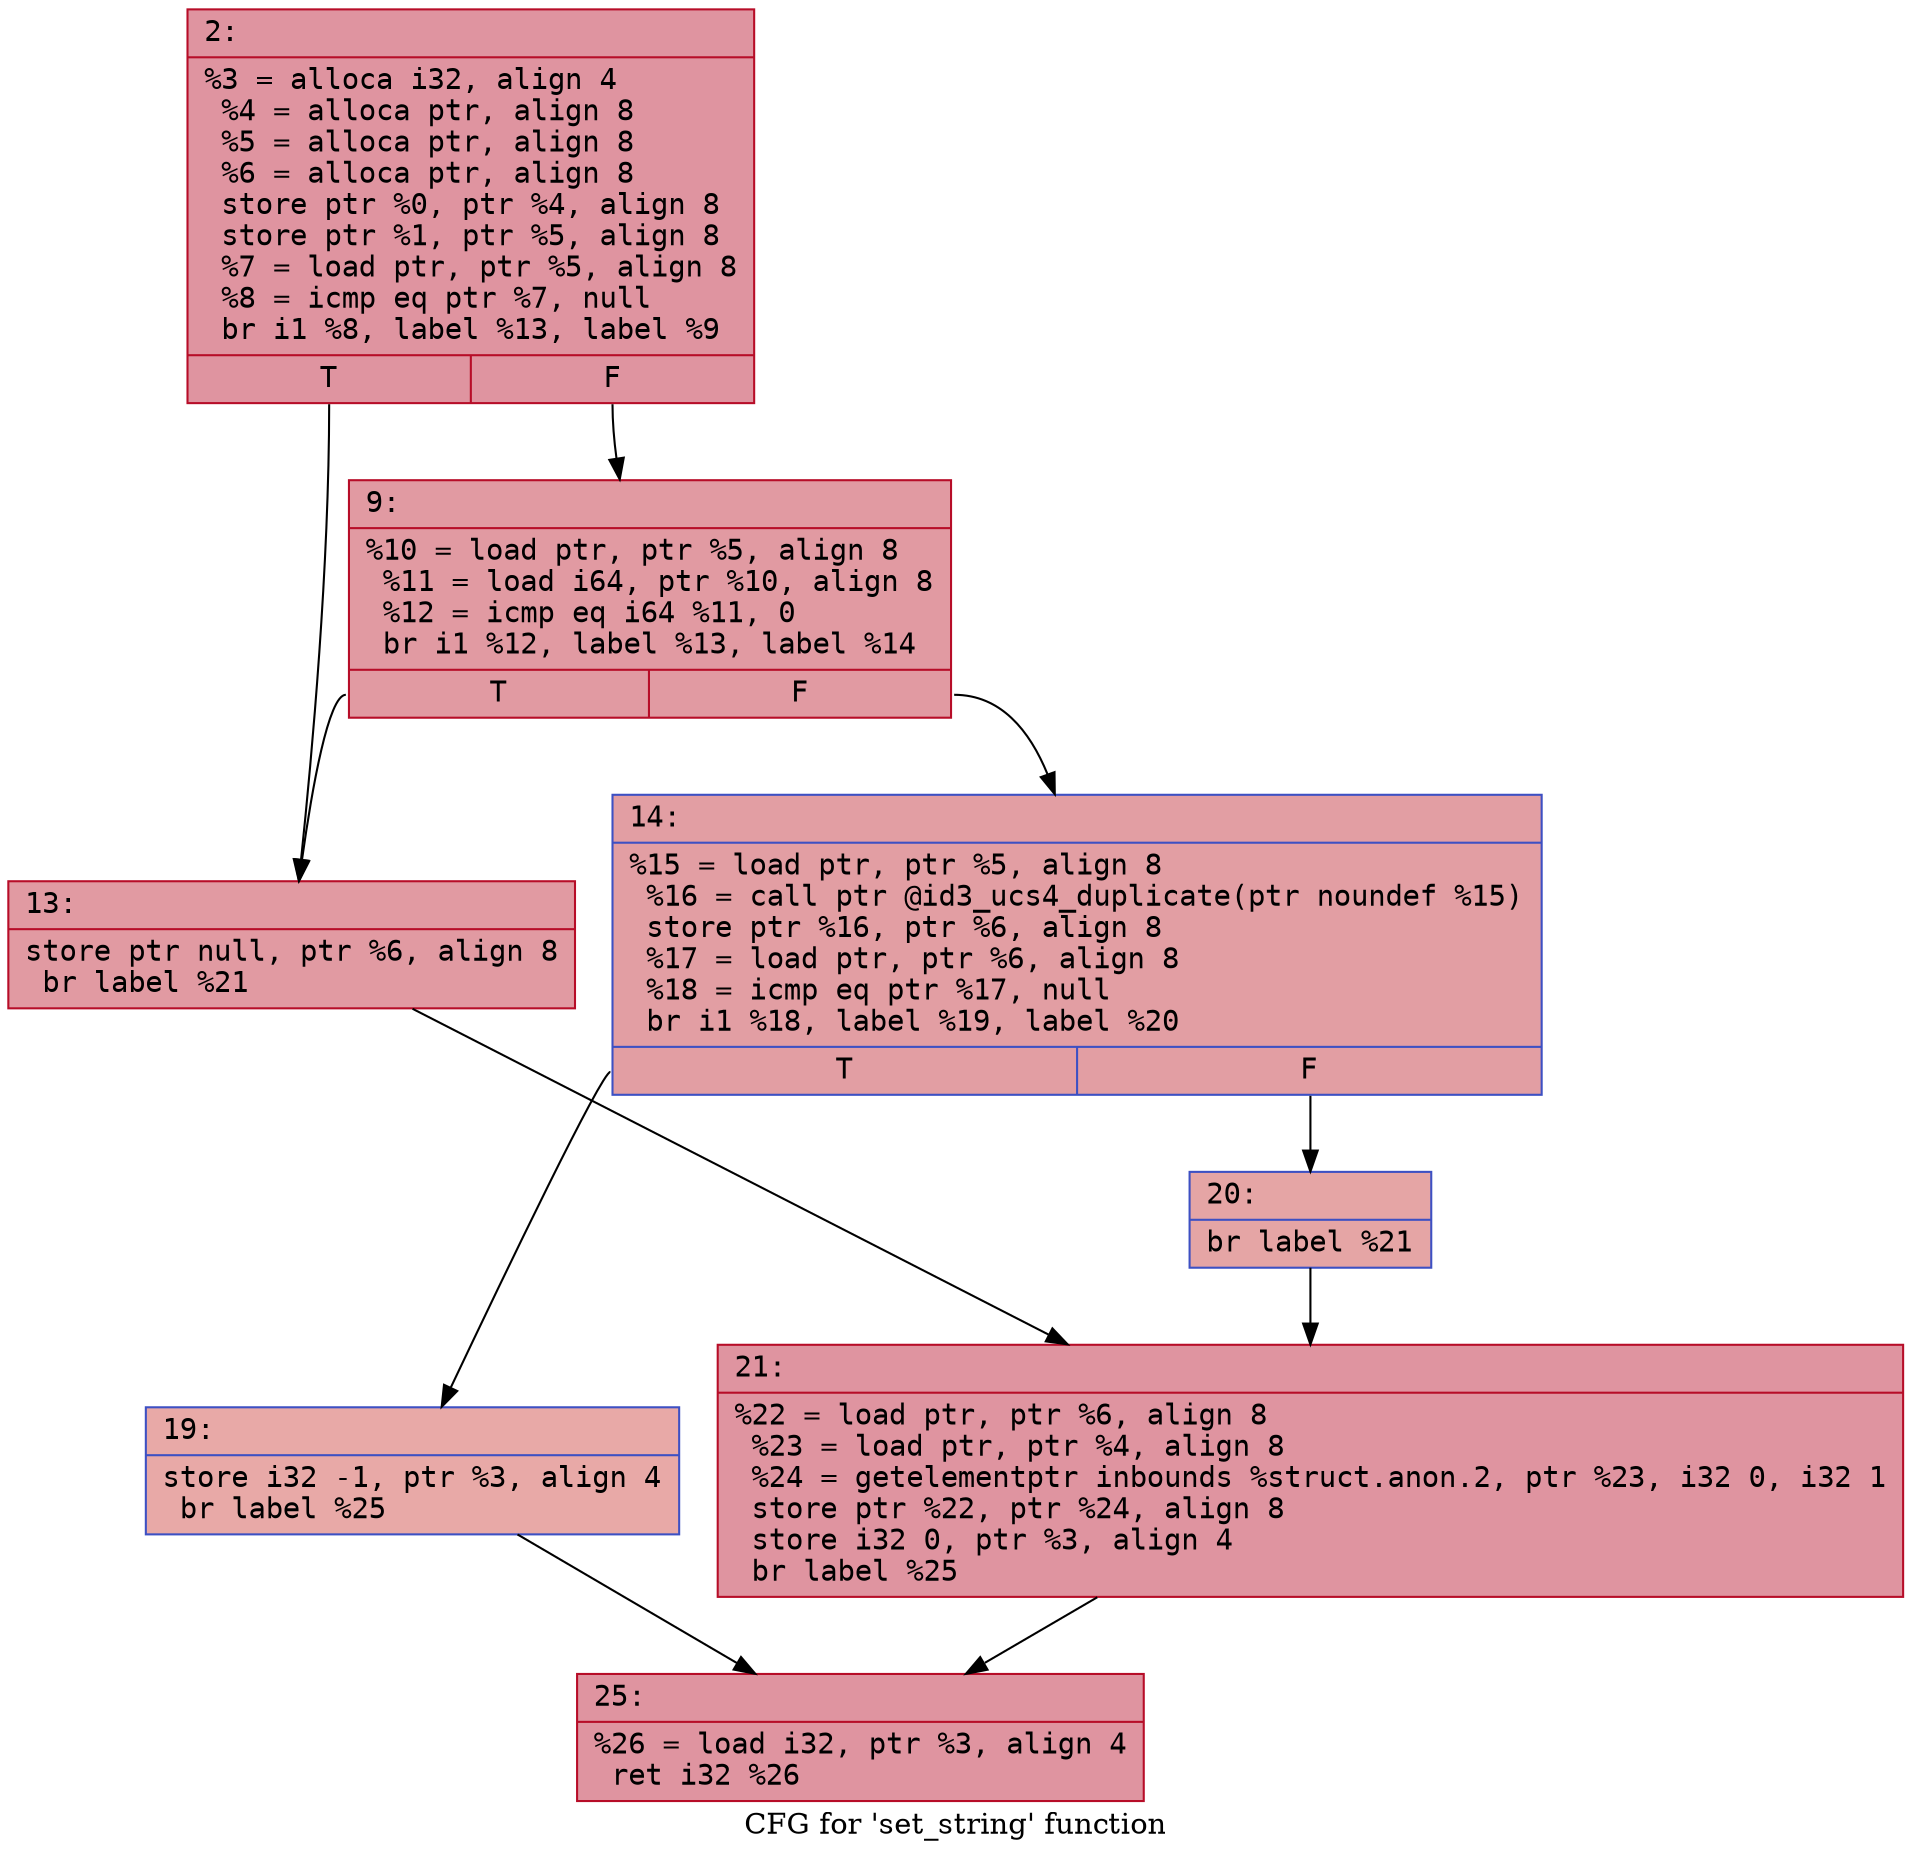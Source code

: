 digraph "CFG for 'set_string' function" {
	label="CFG for 'set_string' function";

	Node0x600001e51d60 [shape=record,color="#b70d28ff", style=filled, fillcolor="#b70d2870" fontname="Courier",label="{2:\l|  %3 = alloca i32, align 4\l  %4 = alloca ptr, align 8\l  %5 = alloca ptr, align 8\l  %6 = alloca ptr, align 8\l  store ptr %0, ptr %4, align 8\l  store ptr %1, ptr %5, align 8\l  %7 = load ptr, ptr %5, align 8\l  %8 = icmp eq ptr %7, null\l  br i1 %8, label %13, label %9\l|{<s0>T|<s1>F}}"];
	Node0x600001e51d60:s0 -> Node0x600001e51e00[tooltip="2 -> 13\nProbability 37.50%" ];
	Node0x600001e51d60:s1 -> Node0x600001e51db0[tooltip="2 -> 9\nProbability 62.50%" ];
	Node0x600001e51db0 [shape=record,color="#b70d28ff", style=filled, fillcolor="#bb1b2c70" fontname="Courier",label="{9:\l|  %10 = load ptr, ptr %5, align 8\l  %11 = load i64, ptr %10, align 8\l  %12 = icmp eq i64 %11, 0\l  br i1 %12, label %13, label %14\l|{<s0>T|<s1>F}}"];
	Node0x600001e51db0:s0 -> Node0x600001e51e00[tooltip="9 -> 13\nProbability 37.50%" ];
	Node0x600001e51db0:s1 -> Node0x600001e51e50[tooltip="9 -> 14\nProbability 62.50%" ];
	Node0x600001e51e00 [shape=record,color="#b70d28ff", style=filled, fillcolor="#bb1b2c70" fontname="Courier",label="{13:\l|  store ptr null, ptr %6, align 8\l  br label %21\l}"];
	Node0x600001e51e00 -> Node0x600001e51f40[tooltip="13 -> 21\nProbability 100.00%" ];
	Node0x600001e51e50 [shape=record,color="#3d50c3ff", style=filled, fillcolor="#be242e70" fontname="Courier",label="{14:\l|  %15 = load ptr, ptr %5, align 8\l  %16 = call ptr @id3_ucs4_duplicate(ptr noundef %15)\l  store ptr %16, ptr %6, align 8\l  %17 = load ptr, ptr %6, align 8\l  %18 = icmp eq ptr %17, null\l  br i1 %18, label %19, label %20\l|{<s0>T|<s1>F}}"];
	Node0x600001e51e50:s0 -> Node0x600001e51ea0[tooltip="14 -> 19\nProbability 37.50%" ];
	Node0x600001e51e50:s1 -> Node0x600001e51ef0[tooltip="14 -> 20\nProbability 62.50%" ];
	Node0x600001e51ea0 [shape=record,color="#3d50c3ff", style=filled, fillcolor="#ca3b3770" fontname="Courier",label="{19:\l|  store i32 -1, ptr %3, align 4\l  br label %25\l}"];
	Node0x600001e51ea0 -> Node0x600001e51f90[tooltip="19 -> 25\nProbability 100.00%" ];
	Node0x600001e51ef0 [shape=record,color="#3d50c3ff", style=filled, fillcolor="#c5333470" fontname="Courier",label="{20:\l|  br label %21\l}"];
	Node0x600001e51ef0 -> Node0x600001e51f40[tooltip="20 -> 21\nProbability 100.00%" ];
	Node0x600001e51f40 [shape=record,color="#b70d28ff", style=filled, fillcolor="#b70d2870" fontname="Courier",label="{21:\l|  %22 = load ptr, ptr %6, align 8\l  %23 = load ptr, ptr %4, align 8\l  %24 = getelementptr inbounds %struct.anon.2, ptr %23, i32 0, i32 1\l  store ptr %22, ptr %24, align 8\l  store i32 0, ptr %3, align 4\l  br label %25\l}"];
	Node0x600001e51f40 -> Node0x600001e51f90[tooltip="21 -> 25\nProbability 100.00%" ];
	Node0x600001e51f90 [shape=record,color="#b70d28ff", style=filled, fillcolor="#b70d2870" fontname="Courier",label="{25:\l|  %26 = load i32, ptr %3, align 4\l  ret i32 %26\l}"];
}
